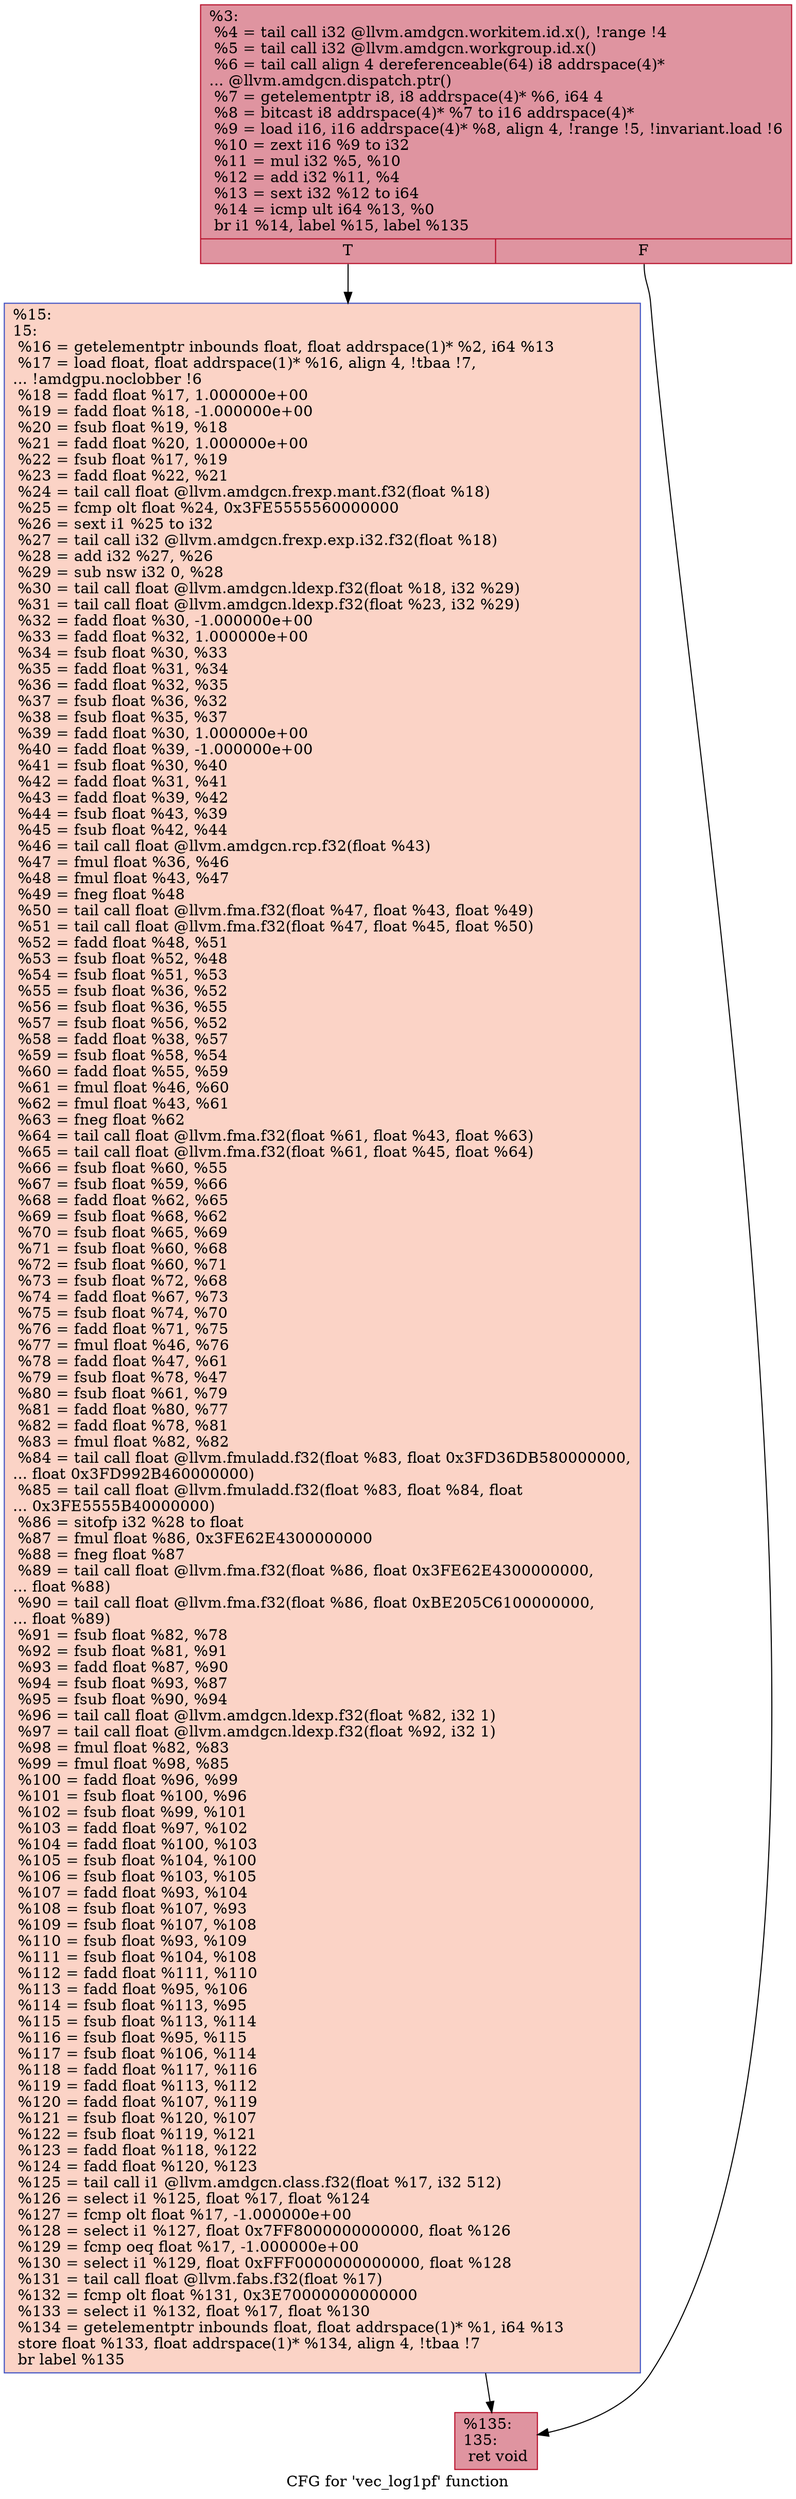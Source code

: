 digraph "CFG for 'vec_log1pf' function" {
	label="CFG for 'vec_log1pf' function";

	Node0x5293570 [shape=record,color="#b70d28ff", style=filled, fillcolor="#b70d2870",label="{%3:\l  %4 = tail call i32 @llvm.amdgcn.workitem.id.x(), !range !4\l  %5 = tail call i32 @llvm.amdgcn.workgroup.id.x()\l  %6 = tail call align 4 dereferenceable(64) i8 addrspace(4)*\l... @llvm.amdgcn.dispatch.ptr()\l  %7 = getelementptr i8, i8 addrspace(4)* %6, i64 4\l  %8 = bitcast i8 addrspace(4)* %7 to i16 addrspace(4)*\l  %9 = load i16, i16 addrspace(4)* %8, align 4, !range !5, !invariant.load !6\l  %10 = zext i16 %9 to i32\l  %11 = mul i32 %5, %10\l  %12 = add i32 %11, %4\l  %13 = sext i32 %12 to i64\l  %14 = icmp ult i64 %13, %0\l  br i1 %14, label %15, label %135\l|{<s0>T|<s1>F}}"];
	Node0x5293570:s0 -> Node0x5294310;
	Node0x5293570:s1 -> Node0x5295580;
	Node0x5294310 [shape=record,color="#3d50c3ff", style=filled, fillcolor="#f59c7d70",label="{%15:\l15:                                               \l  %16 = getelementptr inbounds float, float addrspace(1)* %2, i64 %13\l  %17 = load float, float addrspace(1)* %16, align 4, !tbaa !7,\l... !amdgpu.noclobber !6\l  %18 = fadd float %17, 1.000000e+00\l  %19 = fadd float %18, -1.000000e+00\l  %20 = fsub float %19, %18\l  %21 = fadd float %20, 1.000000e+00\l  %22 = fsub float %17, %19\l  %23 = fadd float %22, %21\l  %24 = tail call float @llvm.amdgcn.frexp.mant.f32(float %18)\l  %25 = fcmp olt float %24, 0x3FE5555560000000\l  %26 = sext i1 %25 to i32\l  %27 = tail call i32 @llvm.amdgcn.frexp.exp.i32.f32(float %18)\l  %28 = add i32 %27, %26\l  %29 = sub nsw i32 0, %28\l  %30 = tail call float @llvm.amdgcn.ldexp.f32(float %18, i32 %29)\l  %31 = tail call float @llvm.amdgcn.ldexp.f32(float %23, i32 %29)\l  %32 = fadd float %30, -1.000000e+00\l  %33 = fadd float %32, 1.000000e+00\l  %34 = fsub float %30, %33\l  %35 = fadd float %31, %34\l  %36 = fadd float %32, %35\l  %37 = fsub float %36, %32\l  %38 = fsub float %35, %37\l  %39 = fadd float %30, 1.000000e+00\l  %40 = fadd float %39, -1.000000e+00\l  %41 = fsub float %30, %40\l  %42 = fadd float %31, %41\l  %43 = fadd float %39, %42\l  %44 = fsub float %43, %39\l  %45 = fsub float %42, %44\l  %46 = tail call float @llvm.amdgcn.rcp.f32(float %43)\l  %47 = fmul float %36, %46\l  %48 = fmul float %43, %47\l  %49 = fneg float %48\l  %50 = tail call float @llvm.fma.f32(float %47, float %43, float %49)\l  %51 = tail call float @llvm.fma.f32(float %47, float %45, float %50)\l  %52 = fadd float %48, %51\l  %53 = fsub float %52, %48\l  %54 = fsub float %51, %53\l  %55 = fsub float %36, %52\l  %56 = fsub float %36, %55\l  %57 = fsub float %56, %52\l  %58 = fadd float %38, %57\l  %59 = fsub float %58, %54\l  %60 = fadd float %55, %59\l  %61 = fmul float %46, %60\l  %62 = fmul float %43, %61\l  %63 = fneg float %62\l  %64 = tail call float @llvm.fma.f32(float %61, float %43, float %63)\l  %65 = tail call float @llvm.fma.f32(float %61, float %45, float %64)\l  %66 = fsub float %60, %55\l  %67 = fsub float %59, %66\l  %68 = fadd float %62, %65\l  %69 = fsub float %68, %62\l  %70 = fsub float %65, %69\l  %71 = fsub float %60, %68\l  %72 = fsub float %60, %71\l  %73 = fsub float %72, %68\l  %74 = fadd float %67, %73\l  %75 = fsub float %74, %70\l  %76 = fadd float %71, %75\l  %77 = fmul float %46, %76\l  %78 = fadd float %47, %61\l  %79 = fsub float %78, %47\l  %80 = fsub float %61, %79\l  %81 = fadd float %80, %77\l  %82 = fadd float %78, %81\l  %83 = fmul float %82, %82\l  %84 = tail call float @llvm.fmuladd.f32(float %83, float 0x3FD36DB580000000,\l... float 0x3FD992B460000000)\l  %85 = tail call float @llvm.fmuladd.f32(float %83, float %84, float\l... 0x3FE5555B40000000)\l  %86 = sitofp i32 %28 to float\l  %87 = fmul float %86, 0x3FE62E4300000000\l  %88 = fneg float %87\l  %89 = tail call float @llvm.fma.f32(float %86, float 0x3FE62E4300000000,\l... float %88)\l  %90 = tail call float @llvm.fma.f32(float %86, float 0xBE205C6100000000,\l... float %89)\l  %91 = fsub float %82, %78\l  %92 = fsub float %81, %91\l  %93 = fadd float %87, %90\l  %94 = fsub float %93, %87\l  %95 = fsub float %90, %94\l  %96 = tail call float @llvm.amdgcn.ldexp.f32(float %82, i32 1)\l  %97 = tail call float @llvm.amdgcn.ldexp.f32(float %92, i32 1)\l  %98 = fmul float %82, %83\l  %99 = fmul float %98, %85\l  %100 = fadd float %96, %99\l  %101 = fsub float %100, %96\l  %102 = fsub float %99, %101\l  %103 = fadd float %97, %102\l  %104 = fadd float %100, %103\l  %105 = fsub float %104, %100\l  %106 = fsub float %103, %105\l  %107 = fadd float %93, %104\l  %108 = fsub float %107, %93\l  %109 = fsub float %107, %108\l  %110 = fsub float %93, %109\l  %111 = fsub float %104, %108\l  %112 = fadd float %111, %110\l  %113 = fadd float %95, %106\l  %114 = fsub float %113, %95\l  %115 = fsub float %113, %114\l  %116 = fsub float %95, %115\l  %117 = fsub float %106, %114\l  %118 = fadd float %117, %116\l  %119 = fadd float %113, %112\l  %120 = fadd float %107, %119\l  %121 = fsub float %120, %107\l  %122 = fsub float %119, %121\l  %123 = fadd float %118, %122\l  %124 = fadd float %120, %123\l  %125 = tail call i1 @llvm.amdgcn.class.f32(float %17, i32 512)\l  %126 = select i1 %125, float %17, float %124\l  %127 = fcmp olt float %17, -1.000000e+00\l  %128 = select i1 %127, float 0x7FF8000000000000, float %126\l  %129 = fcmp oeq float %17, -1.000000e+00\l  %130 = select i1 %129, float 0xFFF0000000000000, float %128\l  %131 = tail call float @llvm.fabs.f32(float %17)\l  %132 = fcmp olt float %131, 0x3E70000000000000\l  %133 = select i1 %132, float %17, float %130\l  %134 = getelementptr inbounds float, float addrspace(1)* %1, i64 %13\l  store float %133, float addrspace(1)* %134, align 4, !tbaa !7\l  br label %135\l}"];
	Node0x5294310 -> Node0x5295580;
	Node0x5295580 [shape=record,color="#b70d28ff", style=filled, fillcolor="#b70d2870",label="{%135:\l135:                                              \l  ret void\l}"];
}
